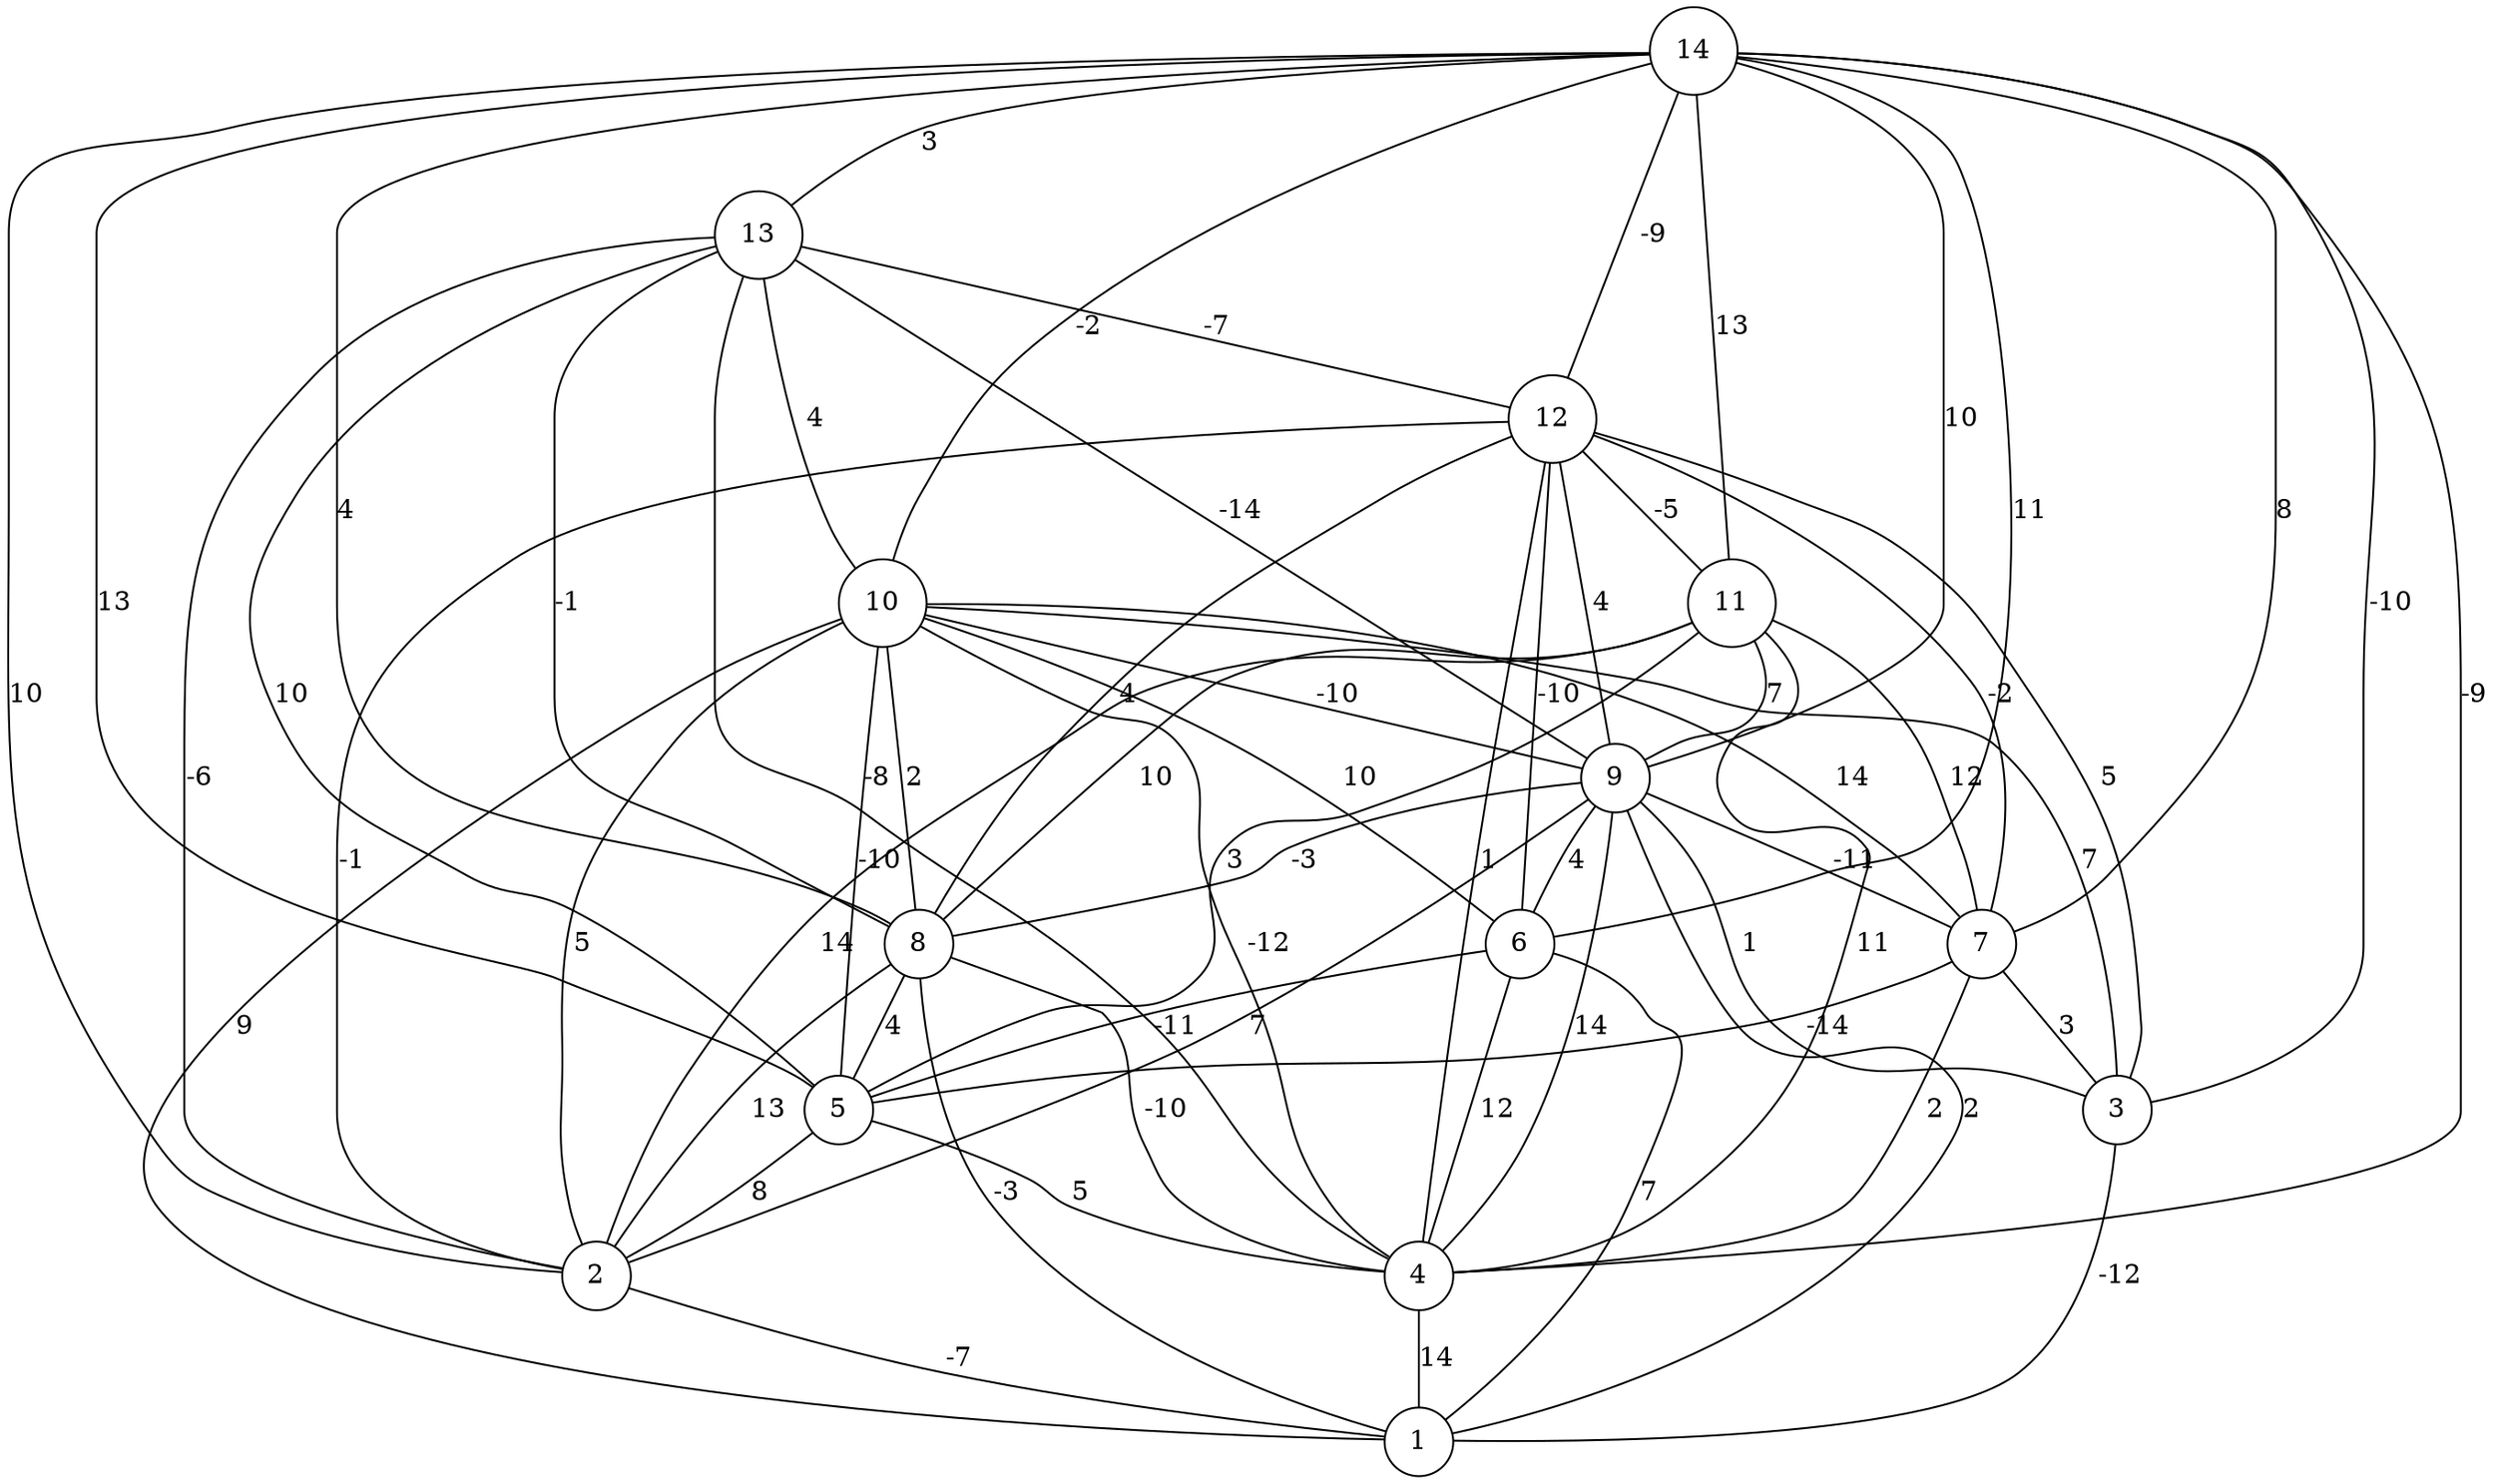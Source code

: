 graph { 
	 fontname="Helvetica,Arial,sans-serif" 
	 node [shape = circle]; 
	 14 -- 2 [label = "10"];
	 14 -- 3 [label = "-10"];
	 14 -- 4 [label = "-9"];
	 14 -- 5 [label = "13"];
	 14 -- 6 [label = "11"];
	 14 -- 7 [label = "8"];
	 14 -- 8 [label = "4"];
	 14 -- 9 [label = "10"];
	 14 -- 10 [label = "-2"];
	 14 -- 11 [label = "13"];
	 14 -- 12 [label = "-9"];
	 14 -- 13 [label = "3"];
	 13 -- 2 [label = "-6"];
	 13 -- 4 [label = "-8"];
	 13 -- 5 [label = "10"];
	 13 -- 8 [label = "-1"];
	 13 -- 9 [label = "-14"];
	 13 -- 10 [label = "4"];
	 13 -- 12 [label = "-7"];
	 12 -- 2 [label = "-1"];
	 12 -- 3 [label = "5"];
	 12 -- 4 [label = "1"];
	 12 -- 6 [label = "-10"];
	 12 -- 7 [label = "-2"];
	 12 -- 8 [label = "4"];
	 12 -- 9 [label = "4"];
	 12 -- 11 [label = "-5"];
	 11 -- 2 [label = "14"];
	 11 -- 4 [label = "11"];
	 11 -- 5 [label = "3"];
	 11 -- 7 [label = "12"];
	 11 -- 8 [label = "10"];
	 11 -- 9 [label = "7"];
	 10 -- 1 [label = "9"];
	 10 -- 2 [label = "5"];
	 10 -- 3 [label = "7"];
	 10 -- 4 [label = "-12"];
	 10 -- 5 [label = "-10"];
	 10 -- 6 [label = "10"];
	 10 -- 7 [label = "14"];
	 10 -- 8 [label = "2"];
	 10 -- 9 [label = "-10"];
	 9 -- 1 [label = "2"];
	 9 -- 2 [label = "7"];
	 9 -- 3 [label = "1"];
	 9 -- 4 [label = "14"];
	 9 -- 6 [label = "4"];
	 9 -- 7 [label = "-11"];
	 9 -- 8 [label = "-3"];
	 8 -- 1 [label = "-3"];
	 8 -- 2 [label = "13"];
	 8 -- 4 [label = "-10"];
	 8 -- 5 [label = "4"];
	 7 -- 3 [label = "3"];
	 7 -- 4 [label = "2"];
	 7 -- 5 [label = "-14"];
	 6 -- 1 [label = "7"];
	 6 -- 4 [label = "12"];
	 6 -- 5 [label = "-11"];
	 5 -- 2 [label = "8"];
	 5 -- 4 [label = "5"];
	 4 -- 1 [label = "14"];
	 3 -- 1 [label = "-12"];
	 2 -- 1 [label = "-7"];
	 1;
	 2;
	 3;
	 4;
	 5;
	 6;
	 7;
	 8;
	 9;
	 10;
	 11;
	 12;
	 13;
	 14;
}
